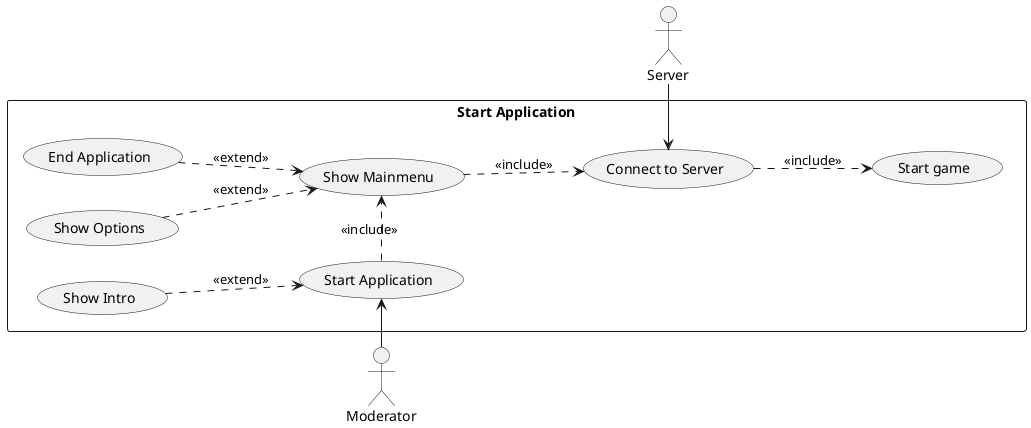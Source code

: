 @startuml
left to right direction

rectangle "Start Application" {
    usecase "Start Application" as s
    usecase "Show Intro" as ia
    usecase "Show Mainmenu" as mm
    usecase "Show Options" as so
    usecase "End Application" as ea
    together {
    usecase "Connect to Server" as cs
    usecase "Start game" as sg
    }
}
actor "Moderator" as m
actor "Server" as se
'actor "PlayerAudience" as p



m -right-> s
ia .down.> s : <<extend>>
s .right.> mm : <<include>>
so .down.> mm : <<extend>>
cs .down.> sg : <<include>>
mm ..> cs : <<include>>
ea ..> mm : <<extend>>
se -> cs

@enduml